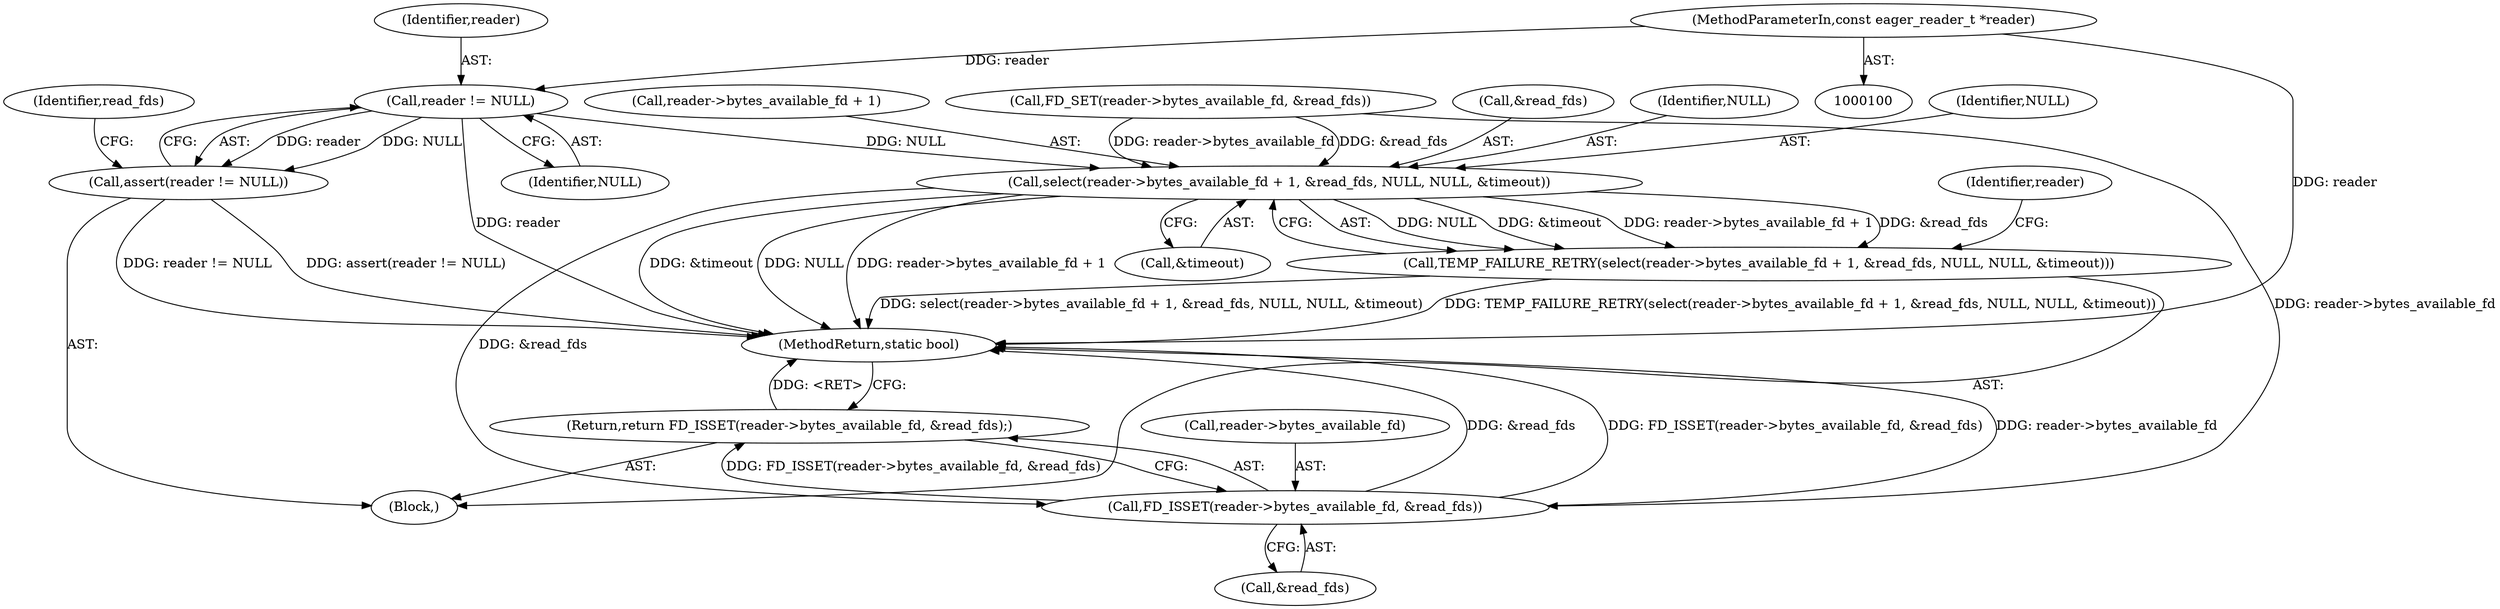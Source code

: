 digraph "0_Android_472271b153c5dc53c28beac55480a8d8434b2d5c_57@pointer" {
"1000101" [label="(MethodParameterIn,const eager_reader_t *reader)"];
"1000104" [label="(Call,reader != NULL)"];
"1000103" [label="(Call,assert(reader != NULL))"];
"1000129" [label="(Call,select(reader->bytes_available_fd + 1, &read_fds, NULL, NULL, &timeout))"];
"1000128" [label="(Call,TEMP_FAILURE_RETRY(select(reader->bytes_available_fd + 1, &read_fds, NULL, NULL, &timeout)))"];
"1000142" [label="(Call,FD_ISSET(reader->bytes_available_fd, &read_fds))"];
"1000141" [label="(Return,return FD_ISSET(reader->bytes_available_fd, &read_fds);)"];
"1000105" [label="(Identifier,reader)"];
"1000130" [label="(Call,reader->bytes_available_fd + 1)"];
"1000146" [label="(Call,&read_fds)"];
"1000142" [label="(Call,FD_ISSET(reader->bytes_available_fd, &read_fds))"];
"1000137" [label="(Identifier,NULL)"];
"1000144" [label="(Identifier,reader)"];
"1000143" [label="(Call,reader->bytes_available_fd)"];
"1000148" [label="(MethodReturn,static bool)"];
"1000138" [label="(Identifier,NULL)"];
"1000111" [label="(Call,FD_SET(reader->bytes_available_fd, &read_fds))"];
"1000135" [label="(Call,&read_fds)"];
"1000128" [label="(Call,TEMP_FAILURE_RETRY(select(reader->bytes_available_fd + 1, &read_fds, NULL, NULL, &timeout)))"];
"1000106" [label="(Identifier,NULL)"];
"1000102" [label="(Block,)"];
"1000101" [label="(MethodParameterIn,const eager_reader_t *reader)"];
"1000110" [label="(Identifier,read_fds)"];
"1000141" [label="(Return,return FD_ISSET(reader->bytes_available_fd, &read_fds);)"];
"1000129" [label="(Call,select(reader->bytes_available_fd + 1, &read_fds, NULL, NULL, &timeout))"];
"1000104" [label="(Call,reader != NULL)"];
"1000139" [label="(Call,&timeout)"];
"1000103" [label="(Call,assert(reader != NULL))"];
"1000101" -> "1000100"  [label="AST: "];
"1000101" -> "1000148"  [label="DDG: reader"];
"1000101" -> "1000104"  [label="DDG: reader"];
"1000104" -> "1000103"  [label="AST: "];
"1000104" -> "1000106"  [label="CFG: "];
"1000105" -> "1000104"  [label="AST: "];
"1000106" -> "1000104"  [label="AST: "];
"1000103" -> "1000104"  [label="CFG: "];
"1000104" -> "1000148"  [label="DDG: reader"];
"1000104" -> "1000103"  [label="DDG: reader"];
"1000104" -> "1000103"  [label="DDG: NULL"];
"1000104" -> "1000129"  [label="DDG: NULL"];
"1000103" -> "1000102"  [label="AST: "];
"1000110" -> "1000103"  [label="CFG: "];
"1000103" -> "1000148"  [label="DDG: reader != NULL"];
"1000103" -> "1000148"  [label="DDG: assert(reader != NULL)"];
"1000129" -> "1000128"  [label="AST: "];
"1000129" -> "1000139"  [label="CFG: "];
"1000130" -> "1000129"  [label="AST: "];
"1000135" -> "1000129"  [label="AST: "];
"1000137" -> "1000129"  [label="AST: "];
"1000138" -> "1000129"  [label="AST: "];
"1000139" -> "1000129"  [label="AST: "];
"1000128" -> "1000129"  [label="CFG: "];
"1000129" -> "1000148"  [label="DDG: reader->bytes_available_fd + 1"];
"1000129" -> "1000148"  [label="DDG: NULL"];
"1000129" -> "1000148"  [label="DDG: &timeout"];
"1000129" -> "1000128"  [label="DDG: NULL"];
"1000129" -> "1000128"  [label="DDG: &timeout"];
"1000129" -> "1000128"  [label="DDG: reader->bytes_available_fd + 1"];
"1000129" -> "1000128"  [label="DDG: &read_fds"];
"1000111" -> "1000129"  [label="DDG: reader->bytes_available_fd"];
"1000111" -> "1000129"  [label="DDG: &read_fds"];
"1000129" -> "1000142"  [label="DDG: &read_fds"];
"1000128" -> "1000102"  [label="AST: "];
"1000144" -> "1000128"  [label="CFG: "];
"1000128" -> "1000148"  [label="DDG: select(reader->bytes_available_fd + 1, &read_fds, NULL, NULL, &timeout)"];
"1000128" -> "1000148"  [label="DDG: TEMP_FAILURE_RETRY(select(reader->bytes_available_fd + 1, &read_fds, NULL, NULL, &timeout))"];
"1000142" -> "1000141"  [label="AST: "];
"1000142" -> "1000146"  [label="CFG: "];
"1000143" -> "1000142"  [label="AST: "];
"1000146" -> "1000142"  [label="AST: "];
"1000141" -> "1000142"  [label="CFG: "];
"1000142" -> "1000148"  [label="DDG: FD_ISSET(reader->bytes_available_fd, &read_fds)"];
"1000142" -> "1000148"  [label="DDG: reader->bytes_available_fd"];
"1000142" -> "1000148"  [label="DDG: &read_fds"];
"1000142" -> "1000141"  [label="DDG: FD_ISSET(reader->bytes_available_fd, &read_fds)"];
"1000111" -> "1000142"  [label="DDG: reader->bytes_available_fd"];
"1000141" -> "1000102"  [label="AST: "];
"1000148" -> "1000141"  [label="CFG: "];
"1000141" -> "1000148"  [label="DDG: <RET>"];
}

